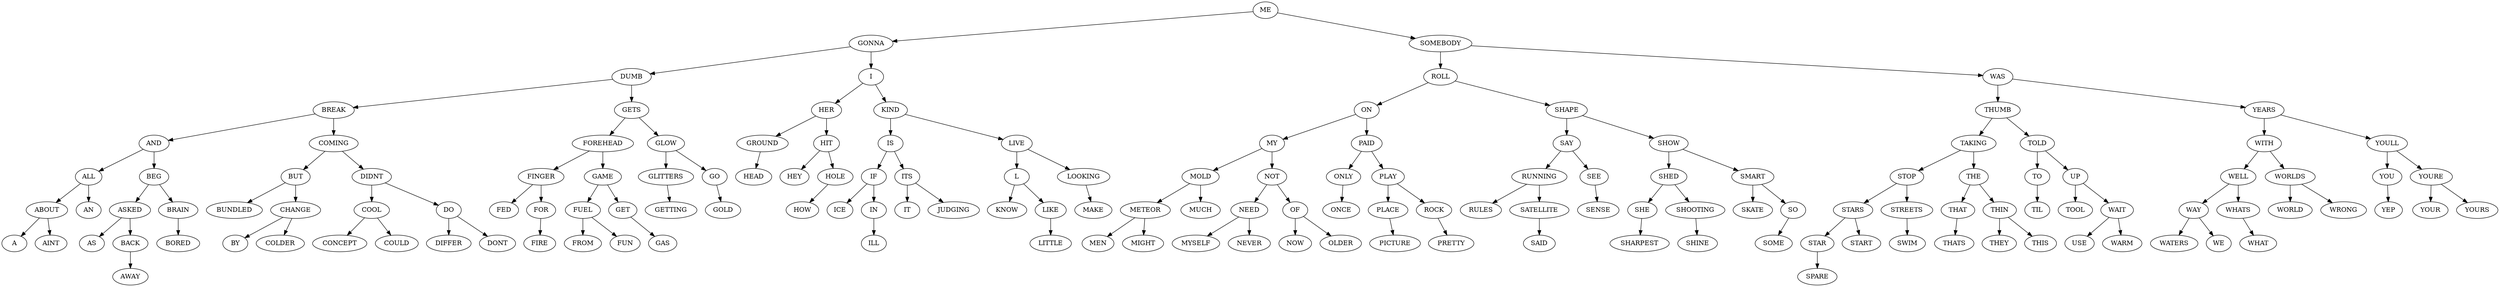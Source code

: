 // SOMEBODY
// ONCE
// TOLD
// ME
// THE
// WORLD
// IS
//LEFT LEFT
// GONNA
// ROLL
// ME
// I
//LEFT RIGHT
// AINT
//LEFT LEFT
// THE
// SHARPEST
//RIGHT RIGHT
// TOOL
// IN
// THE
// SHED
// SHE
//RIGHT LEFT
// WAS
//LEFT RIGHT
// LOOKING
// KIND
// OF
// DUMB
//LEFT RIGHT
// WITH
//RIGHT RIGHT
// HER
// FINGER
// AND
// HER
// THUMB
// IN
// THE
// SHAPE
// OF
// AN
//RIGHT LEFT
// L
//LEFT RIGHT
// ON
//LEFT RIGHT
// HER
// FOREHEAD
// WELL
//LEFT LEFT
// THE
// YEARS
// START
// COMING
// AND
// THEY
//LEFT RIGHT
// DONT
//RIGHT RIGHT
// STOP
// COMING
// FED
// TO
// THE
// RULES
//LEFT LEFT
// AND
// I
// HIT
// THE
// GROUND
// RUNNING
//LEFT LEFT
// DIDNT
//RIGHT RIGHT
// MAKE
//RIGHT RIGHT
// SENSE
//RIGHT RIGHT
// NOT
// TO
// LIVE
// FOR
//LEFT RIGHT
// FUN
// YOUR
//RIGHT RIGHT
// BRAIN
// GETS
//RIGHT RIGHT
// SMART
// BUT
//RIGHT RIGHT
// YOUR
// HEAD
// GETS
// DUMB
// SO
//RIGHT RIGHT
// MUCH
//LEFT LEFT
// TO
// DO
//LEFT RIGHT
// SO
// MUCH
// TO
// SEE
// SO
// WHATS
// WRONG
// WITH
// TAKING
//RIGHT RIGHT
// THE
// BACK
//RIGHT LEFT
// STREETS
//LEFT RIGHT
// YOULL
// NEVER
//LEFT LEFT
// KNOW
// IF
// YOU
//LEFT LEFT
// DONT
// GO
//RIGHT RIGHT
// YOULL
// NEVER
// SHINE
//RIGHT LEFT
// IF
// YOU
// DONT
// GLOW
// HEY
// NOW
// YOURE
//RIGHT RIGHT
// AN
// ALL
//LEFT RIGHT
// STAR
//LEFT LEFT
// GET
// YOUR
// GAME
//RIGHT LEFT
// ON
// GO
// PLAY
// HEY
// NOW
// YOURE
// A
//LEFT LEFT
// ROCK
//RIGHT RIGHT
// STAR
// GET
// THE
// SHOW
// ON
// GET
// PAID
//RIGHT RIGHT
// AND
// ALL
// THAT
// GLITTERS
//LEFT LEFT
// IS
// GOLD
//RIGHT RIGHT
// ONLY
//RIGHT LEFT
// SHOOTING
//RIGHT LEFT
// STARS
//LEFT RIGHT
// BREAK
// THE
// MOLD
// ITS
// A
// COOL
// PLACE
//LEFT RIGHT
// AND
// THEY
// SAY
//LEFT LEFT
// IT
//LEFT RIGHT
// GETS
// COLDER
// YOURE
// BUNDLED
//RIGHT LEFT
// UP
// NOW
// WAIT
//RIGHT RIGHT
// TIL
// YOU
// GET
// OLDER
// BUT
// THE
// METEOR
// MEN
//LEFT LEFT
// BEG
//LEFT RIGHT
// TO
// DIFFER
// JUDGING
// BY
//RIGHT LEFT
// THE
// HOLE
// IN
// THE
// SATELLITE
//RIGHT LEFT
// PICTURE
// THE
// ICE
//LEFT LEFT
// WE
// SKATE
//LEFT RIGHT
// IS
// GETTING
// PRETTY
// THIN
// THE
// WATERS
// GETTING
// WARM
//RIGHT RIGHT
// SO
// YOU
// MIGHT
//LEFT RIGHT
// AS
// WELL
// SWIM
// MY
//RIGHT LEFT
// WORLDS
//RIGHT LEFT
// ON
// FIRE
// HOW
// ABOUT
//LEFT RIGHT
// YOURS
//RIGHT RIGHT
// THATS
// THE
// WAY
//LEFT RIGHT
// I
// LIKE
//RIGHT LEFT
// IT
// AND
// ILL
// NEVER
// GET
// BORED
// SOMEBODY
// ONCE
// ASKED
//LEFT RIGHT
// COULD
//LEFT LEFT
// I
// SPARE
// SOME
//RIGHT RIGHT
// CHANGE
//LEFT RIGHT
// FOR
// GAS
// I
// NEED
//LEFT RIGHT
// TO
// GET
// MYSELF
//LEFT LEFT
// AWAY
// FROM
// THIS
//RIGHT RIGHT
// PLACE
// I
// SAID
// YEP
// WHAT
// A
// CONCEPT
// I
// COULD
// USE
// A
// LITTLE
// FUEL
//LEFT RIGHT
// MYSELF
// AND
// WE
// COULD
// ALL
// USE
// A
// LITTLE
// CHANGE
// WELL
// THE
// YEARS
// START
// COMING
// AND
// THEY
// DONT
// STOP
// COMING
// FED
// TO
// THE
// RULES
// AND
// I
// HIT
// THE
// GROUND
// RUNNING
// DIDNT
// MAKE
// SENSE
// NOT
// TO
// LIVE
// FOR
// FUN
// YOUR
// BRAIN
// GETS
// SMART
// BUT
// YOUR
// HEAD
// GETS
// DUMB
// SO
// MUCH
// TO
// DO
// SO
// MUCH
// TO
// SEE
// SO
// WHATS
// WRONG
// WITH
// TAKING
// THE
// BACK
// STREETS
// YOULL
// NEVER
// KNOW
// IF
// YOU
// DONT
// GO
// YOULL
// NEVER
// SHINE
// IF
// YOU
// DONT
// GLOW
// AND
// ALL
// THAT
// GLITTERS
// IS
// GOLD
// ONLY
// SHOOTING
// STARS
// BREAK
// THE
// MOLD
digraph {
	140301591249808 [label=ME]
	140301591249808 -> 140301591279488
	140301591279488 [label=GONNA]
	140301591279488 -> 140301591280216
	140301591280216 [label=DUMB]
	140301591280216 -> 140301591292504
	140301591292504 [label=BREAK]
	140301591292504 -> 140301591280440
	140301591280440 [label=AND]
	140301591280440 -> 140301591291664
	140301591291664 [label=ALL]
	140301591291664 -> 140301591319216
	140301591319216 [label=ABOUT]
	140301591319216 -> 140301591291944
	140301591291944 [label=A]
	140301591319216 -> 140301591279656
	140301591279656 [label=AINT]
	140301591291664 -> 140301591280608
	140301591280608 [label=AN]
	140301591280440 -> 140301591293344
	140301591293344 [label=BEG]
	140301591293344 -> 140301591319608
	140301591319608 [label=ASKED]
	140301591319608 -> 140301591318880
	140301591318880 [label=AS]
	140301591319608 -> 140301591290936
	140301591290936 [label=BACK]
	140301591290936 -> 140301591320056
	140301591320056 [label=AWAY]
	140301591293344 -> 140301591290264
	140301591290264 [label=BRAIN]
	140301591290264 -> 140301591319552
	140301591319552 [label=BORED]
	140301591292504 -> 140301591281000
	140301591281000 [label=COMING]
	140301591281000 -> 140301591290432
	140301591290432 [label=BUT]
	140301591290432 -> 140301591292952
	140301591292952 [label=BUNDLED]
	140301591290432 -> 140301591319832
	140301591319832 [label=CHANGE]
	140301591319832 -> 140301591293512
	140301591293512 [label=BY]
	140301591319832 -> 140301591292896
	140301591292896 [label=COLDER]
	140301591281000 -> 140301591281560
	140301591281560 [label=DIDNT]
	140301591281560 -> 140301591292672
	140301591292672 [label=COOL]
	140301591292672 -> 140301591320392
	140301591320392 [label=CONCEPT]
	140301591292672 -> 140301591319664
	140301591319664 [label=COULD]
	140301591281560 -> 140301591290656
	140301591290656 [label=DO]
	140301591290656 -> 140301591293400
	140301591293400 [label=DIFFER]
	140301591290656 -> 140301591281112
	140301591281112 [label=DONT]
	140301591280216 -> 140301591290320
	140301591290320 [label=GETS]
	140301591290320 -> 140301591280776
	140301591280776 [label=FOREHEAD]
	140301591280776 -> 140301591280384
	140301591280384 [label=FINGER]
	140301591280384 -> 140301591281224
	140301591281224 [label=FED]
	140301591280384 -> 140301591290096
	140301591290096 [label=FOR]
	140301591290096 -> 140301591319104
	140301591319104 [label=FIRE]
	140301591280776 -> 140301591291832
	140301591291832 [label=GAME]
	140301591291832 -> 140301591320560
	140301591320560 [label=FUEL]
	140301591320560 -> 140301591320112
	140301591320112 [label=FROM]
	140301591320560 -> 140301591290152
	140301591290152 [label=FUN]
	140301591291832 -> 140301591291776
	140301591291776 [label=GET]
	140301591291776 -> 140301591319888
	140301591319888 [label=GAS]
	140301591290320 -> 140301591291440
	140301591291440 [label=GLOW]
	140301591291440 -> 140301591292224
	140301591292224 [label=GLITTERS]
	140301591292224 -> 140301591293904
	140301591293904 [label=GETTING]
	140301591291440 -> 140301591291328
	140301591291328 [label=GO]
	140301591291328 -> 140301591292280
	140301591292280 [label=GOLD]
	140301591279488 -> 140301591279600
	140301591279600 [label=I]
	140301591279600 -> 140301591280328
	140301591280328 [label=HER]
	140301591280328 -> 140301591281448
	140301591281448 [label=GROUND]
	140301591281448 -> 140301591290488
	140301591290488 [label=HEAD]
	140301591280328 -> 140301591281392
	140301591281392 [label=HIT]
	140301591281392 -> 140301591291496
	140301591291496 [label=HEY]
	140301591281392 -> 140301591293568
	140301591293568 [label=HOLE]
	140301591293568 -> 140301591319160
	140301591319160 [label=HOW]
	140301591279600 -> 140301591280104
	140301591280104 [label=KIND]
	140301591280104 -> 140301591279320
	140301591279320 [label=IS]
	140301591279320 -> 140301591291216
	140301591291216 [label=IF]
	140301591291216 -> 140301591293736
	140301591293736 [label=ICE]
	140301591291216 -> 140301591279824
	140301591279824 [label=IN]
	140301591279824 -> 140301591319496
	140301591319496 [label=ILL]
	140301591279320 -> 140301591292616
	140301591292616 [label=ITS]
	140301591292616 -> 140301591292840
	140301591292840 [label=IT]
	140301591292616 -> 140301591293456
	140301591293456 [label=JUDGING]
	140301591280104 -> 140301591290040
	140301591290040 [label=LIVE]
	140301591290040 -> 140301591280664
	140301591280664 [label=L]
	140301591280664 -> 140301591291160
	140301591291160 [label=KNOW]
	140301591280664 -> 140301591319440
	140301591319440 [label=LIKE]
	140301591319440 -> 140301591320504
	140301591320504 [label=LITTLE]
	140301591290040 -> 140301591280048
	140301591280048 [label=LOOKING]
	140301591280048 -> 140301591281616
	140301591281616 [label=MAKE]
	140301591249808 -> 140301598526824
	140301598526824 [label=SOMEBODY]
	140301598526824 -> 140301591279544
	140301591279544 [label=ROLL]
	140301591279544 -> 140301591280720
	140301591280720 [label=ON]
	140301591280720 -> 140301591318992
	140301591318992 [label=MY]
	140301591318992 -> 140301591292560
	140301591292560 [label=MOLD]
	140301591292560 -> 140301591293232
	140301591293232 [label=METEOR]
	140301591293232 -> 140301591293288
	140301591293288 [label=MEN]
	140301591293232 -> 140301591318824
	140301591318824 [label=MIGHT]
	140301591292560 -> 140301591290600
	140301591290600 [label=MUCH]
	140301591318992 -> 140301591289984
	140301591289984 [label=NOT]
	140301591289984 -> 140301591319944
	140301591319944 [label=NEED]
	140301591319944 -> 140301591320000
	140301591320000 [label=MYSELF]
	140301591319944 -> 140301591291104
	140301591291104 [label=NEVER]
	140301591289984 -> 140301591280160
	140301591280160 [label=OF]
	140301591280160 -> 140301591291552
	140301591291552 [label=NOW]
	140301591280160 -> 140301591293176
	140301591293176 [label=OLDER]
	140301591280720 -> 140301591292112
	140301591292112 [label=PAID]
	140301591292112 -> 140301591292336
	140301591292336 [label=ONLY]
	140301591292336 -> 140301599174840
	140301599174840 [label=ONCE]
	140301591292112 -> 140301591291888
	140301591291888 [label=PLAY]
	140301591291888 -> 140301591292728
	140301591292728 [label=PLACE]
	140301591292728 -> 140301591293680
	140301591293680 [label=PICTURE]
	140301591291888 -> 140301591292000
	140301591292000 [label=ROCK]
	140301591292000 -> 140301591318600
	140301591318600 [label=PRETTY]
	140301591279544 -> 140301591280552
	140301591280552 [label=SHAPE]
	140301591280552 -> 140301591292784
	140301591292784 [label=SAY]
	140301591292784 -> 140301591281504
	140301591281504 [label=RUNNING]
	140301591281504 -> 140301591281336
	140301591281336 [label=RULES]
	140301591281504 -> 140301591293624
	140301591293624 [label=SATELLITE]
	140301591293624 -> 140301591320224
	140301591320224 [label=SAID]
	140301591292784 -> 140301591290712
	140301591290712 [label=SEE]
	140301591290712 -> 140301591289928
	140301591289928 [label=SENSE]
	140301591280552 -> 140301591292056
	140301591292056 [label=SHOW]
	140301591292056 -> 140301591279880
	140301591279880 [label=SHED]
	140301591279880 -> 140301591279936
	140301591279936 [label=SHE]
	140301591279936 -> 140301591279712
	140301591279712 [label=SHARPEST]
	140301591279880 -> 140301591292392
	140301591292392 [label=SHOOTING]
	140301591292392 -> 140301591291384
	140301591291384 [label=SHINE]
	140301591292056 -> 140301591290376
	140301591290376 [label=SMART]
	140301591290376 -> 140301591293848
	140301591293848 [label=SKATE]
	140301591290376 -> 140301591290544
	140301591290544 [label=SO]
	140301591290544 -> 140301591319776
	140301591319776 [label=SOME]
	140301598526824 -> 140301591279992
	140301591279992 [label=WAS]
	140301591279992 -> 140301591280496
	140301591280496 [label=THUMB]
	140301591280496 -> 140301591290880
	140301591290880 [label=TAKING]
	140301591290880 -> 140301591281168
	140301591281168 [label=STOP]
	140301591281168 -> 140301591292448
	140301591292448 [label=STARS]
	140301591292448 -> 140301591291720
	140301591291720 [label=STAR]
	140301591291720 -> 140301591319720
	140301591319720 [label=SPARE]
	140301591292448 -> 140301591280944
	140301591280944 [label=START]
	140301591281168 -> 140301591290992
	140301591290992 [label=STREETS]
	140301591290992 -> 140301591318936
	140301591318936 [label=SWIM]
	140301591290880 -> 140301591279208
	140301591279208 [label=THE]
	140301591279208 -> 140301591292168
	140301591292168 [label=THAT]
	140301591292168 -> 140301591319328
	140301591319328 [label=THATS]
	140301591279208 -> 140301591318656
	140301591318656 [label=THIN]
	140301591318656 -> 140301591281056
	140301591281056 [label=THEY]
	140301591318656 -> 140301591320168
	140301591320168 [label=THIS]
	140301591280496 -> 140301591249640
	140301591249640 [label=TOLD]
	140301591249640 -> 140301591281280
	140301591281280 [label=TO]
	140301591281280 -> 140301591293120
	140301591293120 [label=TIL]
	140301591249640 -> 140301591293008
	140301591293008 [label=UP]
	140301591293008 -> 140301591279768
	140301591279768 [label=TOOL]
	140301591293008 -> 140301591293064
	140301591293064 [label=WAIT]
	140301591293064 -> 140301591320448
	140301591320448 [label=USE]
	140301591293064 -> 140301591318768
	140301591318768 [label=WARM]
	140301591279992 -> 140301591280888
	140301591280888 [label=YEARS]
	140301591280888 -> 140301591280272
	140301591280272 [label=WITH]
	140301591280272 -> 140301591280832
	140301591280832 [label=WELL]
	140301591280832 -> 140301591319384
	140301591319384 [label=WAY]
	140301591319384 -> 140301591318712
	140301591318712 [label=WATERS]
	140301591319384 -> 140301591293792
	140301591293792 [label=WE]
	140301591280832 -> 140301591290768
	140301591290768 [label=WHATS]
	140301591290768 -> 140301591320336
	140301591320336 [label=WHAT]
	140301591280272 -> 140301591319048
	140301591319048 [label=WORLDS]
	140301591319048 -> 140301591279264
	140301591279264 [label=WORLD]
	140301591319048 -> 140301591290824
	140301591290824 [label=WRONG]
	140301591280888 -> 140301591291048
	140301591291048 [label=YOULL]
	140301591291048 -> 140301591291272
	140301591291272 [label=YOU]
	140301591291272 -> 140301591320280
	140301591320280 [label=YEP]
	140301591291048 -> 140301591291608
	140301591291608 [label=YOURE]
	140301591291608 -> 140301591290208
	140301591290208 [label=YOUR]
	140301591291608 -> 140301591319272
	140301591319272 [label=YOURS]
}
